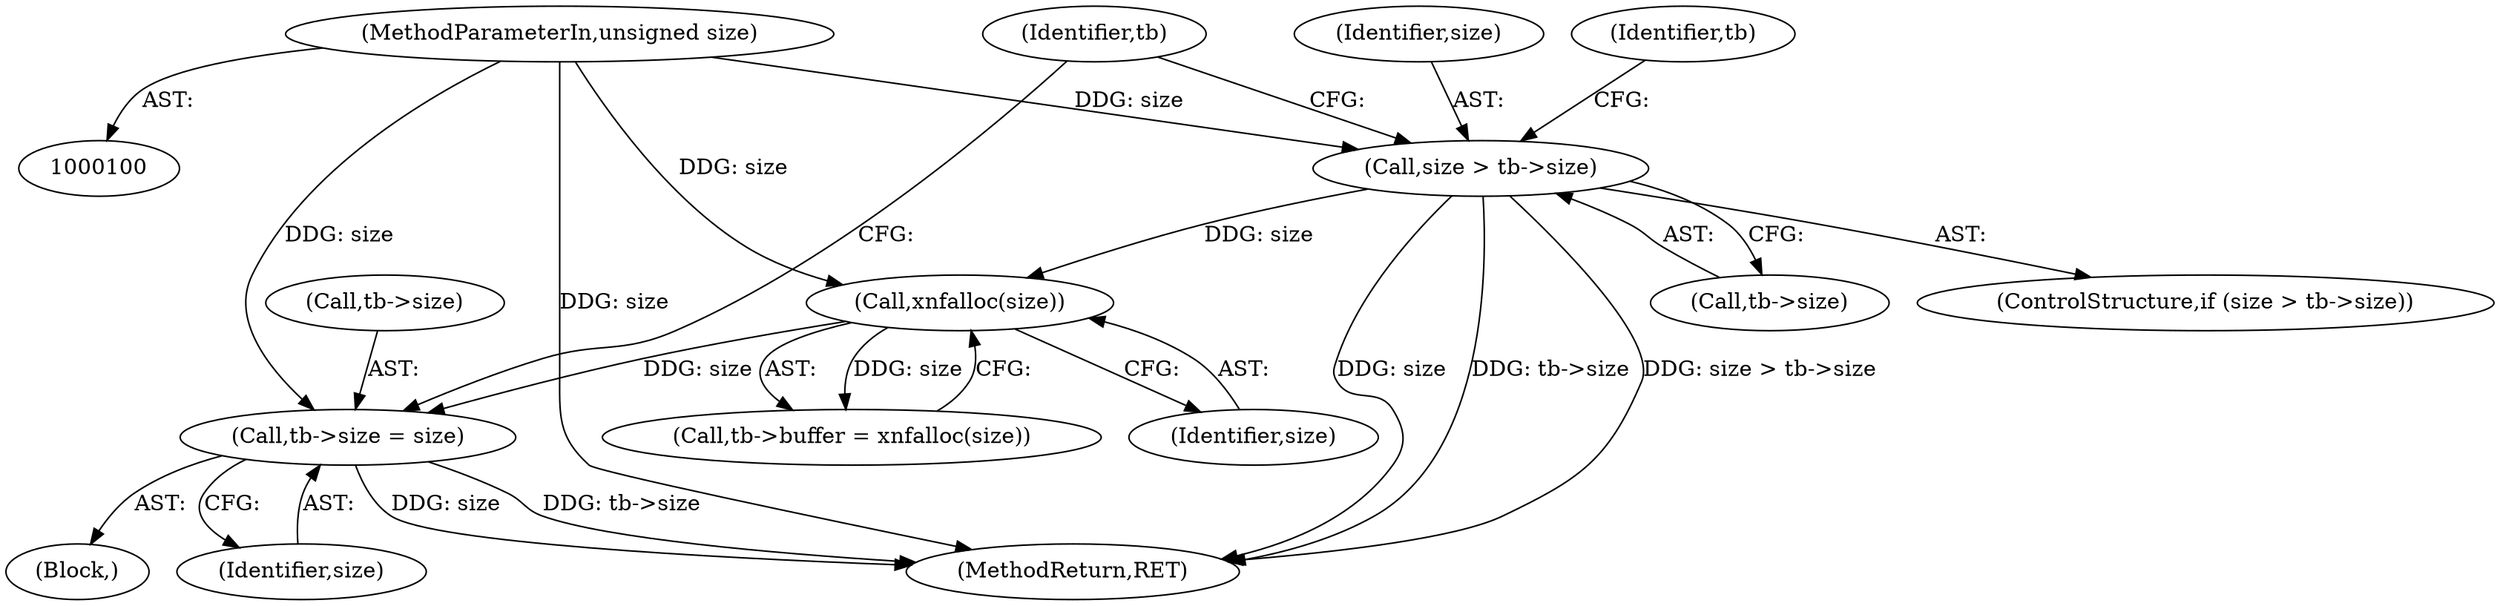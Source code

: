 digraph "0_xserver_94f11ca5cf011ef123bd222cabeaef6f424d76ac@pointer" {
"1000134" [label="(Call,tb->size = size)"];
"1000132" [label="(Call,xnfalloc(size))"];
"1000118" [label="(Call,size > tb->size)"];
"1000101" [label="(MethodParameterIn,unsigned size)"];
"1000123" [label="(Block,)"];
"1000101" [label="(MethodParameterIn,unsigned size)"];
"1000138" [label="(Identifier,size)"];
"1000132" [label="(Call,xnfalloc(size))"];
"1000117" [label="(ControlStructure,if (size > tb->size))"];
"1000120" [label="(Call,tb->size)"];
"1000135" [label="(Call,tb->size)"];
"1000141" [label="(Identifier,tb)"];
"1000119" [label="(Identifier,size)"];
"1000128" [label="(Call,tb->buffer = xnfalloc(size))"];
"1000133" [label="(Identifier,size)"];
"1000118" [label="(Call,size > tb->size)"];
"1000143" [label="(MethodReturn,RET)"];
"1000126" [label="(Identifier,tb)"];
"1000134" [label="(Call,tb->size = size)"];
"1000134" -> "1000123"  [label="AST: "];
"1000134" -> "1000138"  [label="CFG: "];
"1000135" -> "1000134"  [label="AST: "];
"1000138" -> "1000134"  [label="AST: "];
"1000141" -> "1000134"  [label="CFG: "];
"1000134" -> "1000143"  [label="DDG: tb->size"];
"1000134" -> "1000143"  [label="DDG: size"];
"1000132" -> "1000134"  [label="DDG: size"];
"1000101" -> "1000134"  [label="DDG: size"];
"1000132" -> "1000128"  [label="AST: "];
"1000132" -> "1000133"  [label="CFG: "];
"1000133" -> "1000132"  [label="AST: "];
"1000128" -> "1000132"  [label="CFG: "];
"1000132" -> "1000128"  [label="DDG: size"];
"1000118" -> "1000132"  [label="DDG: size"];
"1000101" -> "1000132"  [label="DDG: size"];
"1000118" -> "1000117"  [label="AST: "];
"1000118" -> "1000120"  [label="CFG: "];
"1000119" -> "1000118"  [label="AST: "];
"1000120" -> "1000118"  [label="AST: "];
"1000126" -> "1000118"  [label="CFG: "];
"1000141" -> "1000118"  [label="CFG: "];
"1000118" -> "1000143"  [label="DDG: size > tb->size"];
"1000118" -> "1000143"  [label="DDG: size"];
"1000118" -> "1000143"  [label="DDG: tb->size"];
"1000101" -> "1000118"  [label="DDG: size"];
"1000101" -> "1000100"  [label="AST: "];
"1000101" -> "1000143"  [label="DDG: size"];
}
